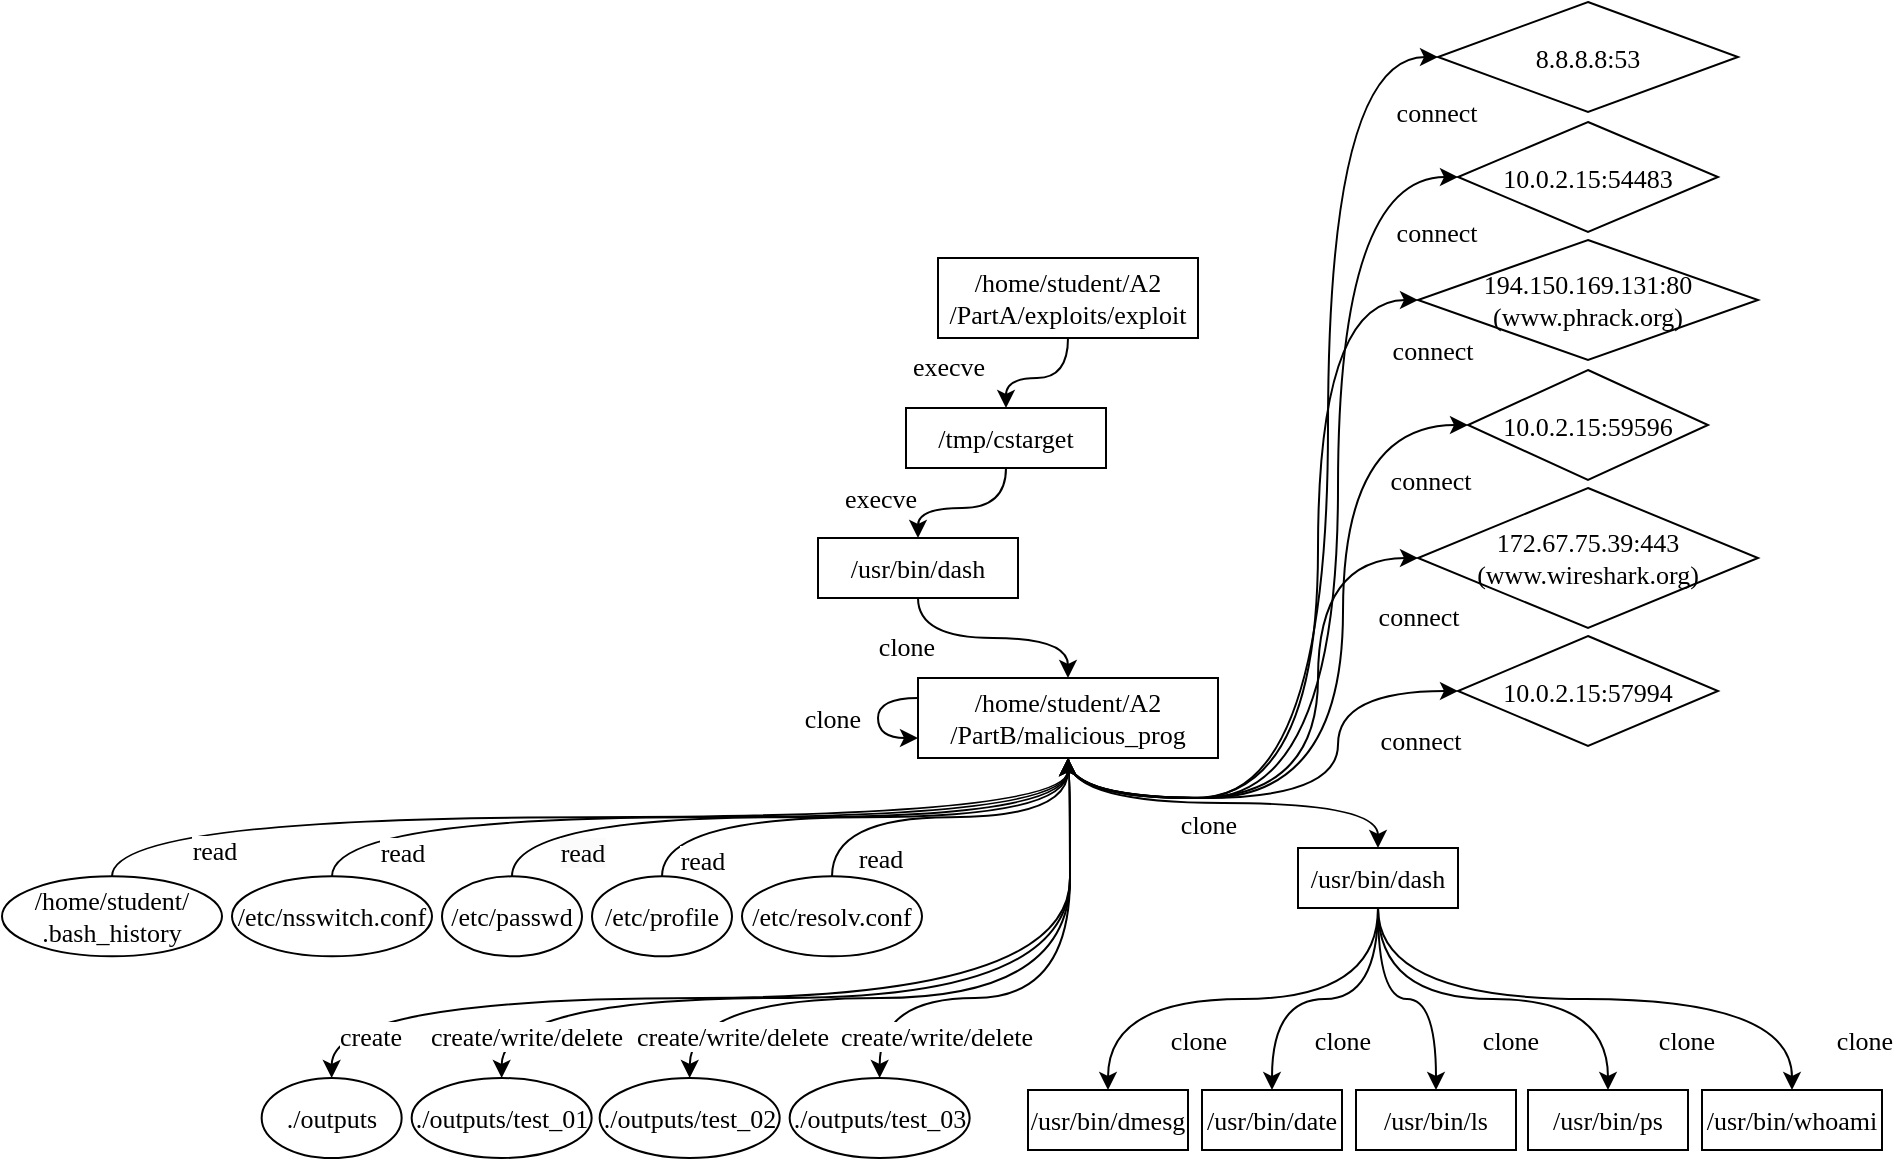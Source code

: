 <mxfile version="24.7.16">
  <diagram name="第 1 页" id="R42Pq4_11sQYMbeTWtZr">
    <mxGraphModel dx="1782" dy="485" grid="1" gridSize="10" guides="1" tooltips="1" connect="1" arrows="1" fold="1" page="1" pageScale="1" pageWidth="827" pageHeight="1169" math="0" shadow="0">
      <root>
        <mxCell id="0" />
        <mxCell id="1" parent="0" />
        <mxCell id="soX6ATtbK1rWT_qVsWqm-25" style="edgeStyle=orthogonalEdgeStyle;rounded=0;orthogonalLoop=1;jettySize=auto;html=1;exitX=0.5;exitY=1;exitDx=0;exitDy=0;entryX=0.5;entryY=0;entryDx=0;entryDy=0;curved=1;fontFamily=Times New Roman;fontSize=13;" edge="1" parent="1" source="soX6ATtbK1rWT_qVsWqm-1" target="soX6ATtbK1rWT_qVsWqm-22">
          <mxGeometry relative="1" as="geometry">
            <Array as="points">
              <mxPoint x="446" y="880" />
              <mxPoint x="351" y="880" />
            </Array>
          </mxGeometry>
        </mxCell>
        <mxCell id="soX6ATtbK1rWT_qVsWqm-38" value="&lt;span style=&quot;font-size: 13px;&quot;&gt;create/write/delete&lt;/span&gt;" style="edgeLabel;html=1;align=center;verticalAlign=middle;resizable=0;points=[];fontFamily=Times New Roman;fontSize=13;" vertex="1" connectable="0" parent="soX6ATtbK1rWT_qVsWqm-25">
          <mxGeometry x="0.617" y="3" relative="1" as="geometry">
            <mxPoint x="19" y="16" as="offset" />
          </mxGeometry>
        </mxCell>
        <mxCell id="soX6ATtbK1rWT_qVsWqm-30" style="edgeStyle=orthogonalEdgeStyle;rounded=0;orthogonalLoop=1;jettySize=auto;html=1;exitX=0.5;exitY=1;exitDx=0;exitDy=0;entryX=0.5;entryY=0;entryDx=0;entryDy=0;curved=1;fontFamily=Times New Roman;fontSize=13;" edge="1" parent="1" source="soX6ATtbK1rWT_qVsWqm-1" target="soX6ATtbK1rWT_qVsWqm-29">
          <mxGeometry relative="1" as="geometry" />
        </mxCell>
        <mxCell id="soX6ATtbK1rWT_qVsWqm-31" value="&lt;span style=&quot;font-size: 13px;&quot;&gt;clone&lt;/span&gt;" style="edgeLabel;html=1;align=center;verticalAlign=middle;resizable=0;points=[];fontFamily=Times New Roman;fontSize=13;" vertex="1" connectable="0" parent="soX6ATtbK1rWT_qVsWqm-30">
          <mxGeometry x="0.252" relative="1" as="geometry">
            <mxPoint x="-33" y="10" as="offset" />
          </mxGeometry>
        </mxCell>
        <mxCell id="soX6ATtbK1rWT_qVsWqm-48" style="edgeStyle=orthogonalEdgeStyle;rounded=0;orthogonalLoop=1;jettySize=auto;html=1;exitX=0.5;exitY=1;exitDx=0;exitDy=0;curved=1;fontFamily=Times New Roman;fontSize=13;startArrow=classic;startFill=1;endArrow=none;endFill=0;" edge="1" parent="1" source="soX6ATtbK1rWT_qVsWqm-1" target="soX6ATtbK1rWT_qVsWqm-47">
          <mxGeometry relative="1" as="geometry" />
        </mxCell>
        <mxCell id="soX6ATtbK1rWT_qVsWqm-50" value="read" style="edgeLabel;html=1;align=center;verticalAlign=middle;resizable=0;points=[];fontFamily=Times New Roman;fontSize=13;" vertex="1" connectable="0" parent="soX6ATtbK1rWT_qVsWqm-48">
          <mxGeometry x="0.546" y="9" relative="1" as="geometry">
            <mxPoint x="13" y="11" as="offset" />
          </mxGeometry>
        </mxCell>
        <mxCell id="soX6ATtbK1rWT_qVsWqm-52" style="edgeStyle=orthogonalEdgeStyle;rounded=0;orthogonalLoop=1;jettySize=auto;html=1;exitX=0.5;exitY=1;exitDx=0;exitDy=0;entryX=0.5;entryY=0;entryDx=0;entryDy=0;curved=1;fontFamily=Times New Roman;fontSize=13;startArrow=classic;startFill=1;endArrow=none;endFill=0;" edge="1" parent="1" source="soX6ATtbK1rWT_qVsWqm-1" target="soX6ATtbK1rWT_qVsWqm-51">
          <mxGeometry relative="1" as="geometry" />
        </mxCell>
        <mxCell id="soX6ATtbK1rWT_qVsWqm-57" value="read" style="edgeLabel;html=1;align=center;verticalAlign=middle;resizable=0;points=[];fontFamily=Times New Roman;fontSize=13;" vertex="1" connectable="0" parent="soX6ATtbK1rWT_qVsWqm-52">
          <mxGeometry x="0.894" y="22" relative="1" as="geometry">
            <mxPoint x="-2" y="5" as="offset" />
          </mxGeometry>
        </mxCell>
        <mxCell id="soX6ATtbK1rWT_qVsWqm-55" style="edgeStyle=orthogonalEdgeStyle;rounded=0;orthogonalLoop=1;jettySize=auto;html=1;exitX=0.5;exitY=1;exitDx=0;exitDy=0;curved=1;fontFamily=Times New Roman;fontSize=13;startArrow=classic;startFill=1;endArrow=none;endFill=0;" edge="1" parent="1" source="soX6ATtbK1rWT_qVsWqm-1" target="soX6ATtbK1rWT_qVsWqm-54">
          <mxGeometry relative="1" as="geometry" />
        </mxCell>
        <mxCell id="soX6ATtbK1rWT_qVsWqm-58" value="read" style="edgeLabel;html=1;align=center;verticalAlign=middle;resizable=0;points=[];fontFamily=Times New Roman;fontSize=13;" vertex="1" connectable="0" parent="soX6ATtbK1rWT_qVsWqm-55">
          <mxGeometry x="0.725" y="24" relative="1" as="geometry">
            <mxPoint x="7" y="-8" as="offset" />
          </mxGeometry>
        </mxCell>
        <mxCell id="soX6ATtbK1rWT_qVsWqm-66" style="edgeStyle=orthogonalEdgeStyle;rounded=0;orthogonalLoop=1;jettySize=auto;html=1;exitX=0.5;exitY=1;exitDx=0;exitDy=0;entryX=0.5;entryY=0;entryDx=0;entryDy=0;curved=1;fontFamily=Times New Roman;fontSize=13;startArrow=classic;startFill=1;endArrow=none;endFill=0;" edge="1" parent="1" source="soX6ATtbK1rWT_qVsWqm-1" target="soX6ATtbK1rWT_qVsWqm-65">
          <mxGeometry relative="1" as="geometry" />
        </mxCell>
        <mxCell id="soX6ATtbK1rWT_qVsWqm-75" value="&lt;span style=&quot;font-size: 13px; background-color: rgb(251, 251, 251);&quot;&gt;read&lt;/span&gt;" style="edgeLabel;html=1;align=center;verticalAlign=middle;resizable=0;points=[];fontSize=13;fontFamily=Times New Roman;" vertex="1" connectable="0" parent="soX6ATtbK1rWT_qVsWqm-66">
          <mxGeometry x="0.949" y="11" relative="1" as="geometry">
            <mxPoint x="24" y="-4" as="offset" />
          </mxGeometry>
        </mxCell>
        <mxCell id="soX6ATtbK1rWT_qVsWqm-76" style="edgeStyle=orthogonalEdgeStyle;rounded=0;orthogonalLoop=1;jettySize=auto;html=1;exitX=0.5;exitY=1;exitDx=0;exitDy=0;entryX=0.5;entryY=0;entryDx=0;entryDy=0;curved=1;fontSize=13;fontFamily=Times New Roman;startArrow=classic;startFill=1;endArrow=none;endFill=0;" edge="1" parent="1" source="soX6ATtbK1rWT_qVsWqm-1" target="soX6ATtbK1rWT_qVsWqm-74">
          <mxGeometry relative="1" as="geometry" />
        </mxCell>
        <mxCell id="soX6ATtbK1rWT_qVsWqm-77" value="&lt;font style=&quot;font-size: 13px;&quot;&gt;read&lt;/font&gt;" style="edgeLabel;html=1;align=center;verticalAlign=middle;resizable=0;points=[];fontSize=13;fontFamily=Times New Roman;" vertex="1" connectable="0" parent="soX6ATtbK1rWT_qVsWqm-76">
          <mxGeometry x="0.934" y="1" relative="1" as="geometry">
            <mxPoint x="34" y="2" as="offset" />
          </mxGeometry>
        </mxCell>
        <mxCell id="soX6ATtbK1rWT_qVsWqm-80" style="edgeStyle=orthogonalEdgeStyle;rounded=0;orthogonalLoop=1;jettySize=auto;html=1;exitX=0.5;exitY=1;exitDx=0;exitDy=0;curved=1;fontFamily=Times New Roman;fontSize=13;" edge="1" parent="1" source="soX6ATtbK1rWT_qVsWqm-1" target="soX6ATtbK1rWT_qVsWqm-21">
          <mxGeometry relative="1" as="geometry">
            <Array as="points">
              <mxPoint x="446" y="880" />
              <mxPoint x="256" y="880" />
            </Array>
          </mxGeometry>
        </mxCell>
        <mxCell id="soX6ATtbK1rWT_qVsWqm-108" value="&lt;span style=&quot;font-family: &amp;quot;Times New Roman&amp;quot;; font-size: 13px;&quot;&gt;create/write/delete&lt;/span&gt;" style="edgeLabel;html=1;align=center;verticalAlign=middle;resizable=0;points=[];" vertex="1" connectable="0" parent="soX6ATtbK1rWT_qVsWqm-80">
          <mxGeometry x="0.871" y="6" relative="1" as="geometry">
            <mxPoint x="15" y="1" as="offset" />
          </mxGeometry>
        </mxCell>
        <mxCell id="soX6ATtbK1rWT_qVsWqm-81" style="edgeStyle=orthogonalEdgeStyle;rounded=0;orthogonalLoop=1;jettySize=auto;html=1;exitX=0.5;exitY=1;exitDx=0;exitDy=0;entryX=0.5;entryY=0;entryDx=0;entryDy=0;curved=1;fontFamily=Times New Roman;fontSize=13;" edge="1" parent="1" source="soX6ATtbK1rWT_qVsWqm-1" target="soX6ATtbK1rWT_qVsWqm-2">
          <mxGeometry relative="1" as="geometry">
            <Array as="points">
              <mxPoint x="446" y="880" />
              <mxPoint x="162" y="880" />
            </Array>
          </mxGeometry>
        </mxCell>
        <mxCell id="soX6ATtbK1rWT_qVsWqm-107" value="&lt;span style=&quot;font-family: &amp;quot;Times New Roman&amp;quot;; font-size: 13px;&quot;&gt;create/write/delete&lt;/span&gt;" style="edgeLabel;html=1;align=center;verticalAlign=middle;resizable=0;points=[];" vertex="1" connectable="0" parent="soX6ATtbK1rWT_qVsWqm-81">
          <mxGeometry x="0.902" y="14" relative="1" as="geometry">
            <mxPoint x="-2" as="offset" />
          </mxGeometry>
        </mxCell>
        <mxCell id="soX6ATtbK1rWT_qVsWqm-82" style="edgeStyle=orthogonalEdgeStyle;rounded=0;orthogonalLoop=1;jettySize=auto;html=1;exitX=0.5;exitY=1;exitDx=0;exitDy=0;entryX=0.5;entryY=0;entryDx=0;entryDy=0;curved=1;fontFamily=Times New Roman;fontSize=13;" edge="1" parent="1" source="soX6ATtbK1rWT_qVsWqm-1" target="soX6ATtbK1rWT_qVsWqm-26">
          <mxGeometry relative="1" as="geometry">
            <Array as="points">
              <mxPoint x="446" y="880" />
              <mxPoint x="77" y="880" />
            </Array>
          </mxGeometry>
        </mxCell>
        <mxCell id="soX6ATtbK1rWT_qVsWqm-89" value="&lt;font style=&quot;font-size: 13px;&quot;&gt;create&lt;/font&gt;" style="edgeLabel;html=1;align=center;verticalAlign=middle;resizable=0;points=[];fontFamily=Times New Roman;fontSize=13;" vertex="1" connectable="0" parent="soX6ATtbK1rWT_qVsWqm-82">
          <mxGeometry x="0.92" y="19" relative="1" as="geometry">
            <mxPoint as="offset" />
          </mxGeometry>
        </mxCell>
        <mxCell id="soX6ATtbK1rWT_qVsWqm-90" style="edgeStyle=orthogonalEdgeStyle;rounded=0;orthogonalLoop=1;jettySize=auto;html=1;exitX=0.5;exitY=1;exitDx=0;exitDy=0;entryX=0;entryY=0.5;entryDx=0;entryDy=0;curved=1;" edge="1" parent="1" source="soX6ATtbK1rWT_qVsWqm-1" target="soX6ATtbK1rWT_qVsWqm-87">
          <mxGeometry relative="1" as="geometry" />
        </mxCell>
        <mxCell id="soX6ATtbK1rWT_qVsWqm-114" value="&lt;span style=&quot;font-family: &amp;quot;Times New Roman&amp;quot;; font-size: 13px;&quot;&gt;connect&lt;/span&gt;" style="edgeLabel;html=1;align=center;verticalAlign=middle;resizable=0;points=[];" vertex="1" connectable="0" parent="soX6ATtbK1rWT_qVsWqm-90">
          <mxGeometry x="0.808" y="-8" relative="1" as="geometry">
            <mxPoint x="30" y="21" as="offset" />
          </mxGeometry>
        </mxCell>
        <mxCell id="soX6ATtbK1rWT_qVsWqm-91" style="edgeStyle=orthogonalEdgeStyle;rounded=0;orthogonalLoop=1;jettySize=auto;html=1;exitX=0.5;exitY=1;exitDx=0;exitDy=0;entryX=0;entryY=0.5;entryDx=0;entryDy=0;curved=1;" edge="1" parent="1" source="soX6ATtbK1rWT_qVsWqm-1" target="soX6ATtbK1rWT_qVsWqm-88">
          <mxGeometry relative="1" as="geometry" />
        </mxCell>
        <mxCell id="soX6ATtbK1rWT_qVsWqm-113" value="&lt;span style=&quot;font-family: &amp;quot;Times New Roman&amp;quot;; font-size: 13px;&quot;&gt;connect&lt;/span&gt;" style="edgeLabel;html=1;align=center;verticalAlign=middle;resizable=0;points=[];" vertex="1" connectable="0" parent="soX6ATtbK1rWT_qVsWqm-91">
          <mxGeometry x="0.561" y="-12" relative="1" as="geometry">
            <mxPoint x="31" y="1" as="offset" />
          </mxGeometry>
        </mxCell>
        <mxCell id="soX6ATtbK1rWT_qVsWqm-95" style="edgeStyle=orthogonalEdgeStyle;rounded=0;orthogonalLoop=1;jettySize=auto;html=1;exitX=0.5;exitY=1;exitDx=0;exitDy=0;entryX=0;entryY=0.5;entryDx=0;entryDy=0;curved=1;" edge="1" parent="1" source="soX6ATtbK1rWT_qVsWqm-1" target="soX6ATtbK1rWT_qVsWqm-94">
          <mxGeometry relative="1" as="geometry" />
        </mxCell>
        <mxCell id="soX6ATtbK1rWT_qVsWqm-112" value="&lt;span style=&quot;font-family: &amp;quot;Times New Roman&amp;quot;; font-size: 13px;&quot;&gt;connect&lt;/span&gt;" style="edgeLabel;html=1;align=center;verticalAlign=middle;resizable=0;points=[];" vertex="1" connectable="0" parent="soX6ATtbK1rWT_qVsWqm-95">
          <mxGeometry x="0.663" y="-17" relative="1" as="geometry">
            <mxPoint x="40" as="offset" />
          </mxGeometry>
        </mxCell>
        <mxCell id="soX6ATtbK1rWT_qVsWqm-101" style="edgeStyle=orthogonalEdgeStyle;rounded=0;orthogonalLoop=1;jettySize=auto;html=1;exitX=0.5;exitY=1;exitDx=0;exitDy=0;entryX=0;entryY=0.5;entryDx=0;entryDy=0;curved=1;" edge="1" parent="1" source="soX6ATtbK1rWT_qVsWqm-1" target="soX6ATtbK1rWT_qVsWqm-100">
          <mxGeometry relative="1" as="geometry" />
        </mxCell>
        <mxCell id="soX6ATtbK1rWT_qVsWqm-115" value="&lt;span style=&quot;font-family: &amp;quot;Times New Roman&amp;quot;; font-size: 13px;&quot;&gt;connect&lt;/span&gt;" style="edgeLabel;html=1;align=center;verticalAlign=middle;resizable=0;points=[];" vertex="1" connectable="0" parent="soX6ATtbK1rWT_qVsWqm-101">
          <mxGeometry x="0.684" y="-5" relative="1" as="geometry">
            <mxPoint x="23" y="19" as="offset" />
          </mxGeometry>
        </mxCell>
        <mxCell id="soX6ATtbK1rWT_qVsWqm-105" style="edgeStyle=orthogonalEdgeStyle;rounded=0;orthogonalLoop=1;jettySize=auto;html=1;exitX=0.5;exitY=1;exitDx=0;exitDy=0;entryX=0;entryY=0.5;entryDx=0;entryDy=0;curved=1;" edge="1" parent="1" source="soX6ATtbK1rWT_qVsWqm-1" target="soX6ATtbK1rWT_qVsWqm-103">
          <mxGeometry relative="1" as="geometry" />
        </mxCell>
        <mxCell id="soX6ATtbK1rWT_qVsWqm-111" value="&lt;span style=&quot;font-family: &amp;quot;Times New Roman&amp;quot;; font-size: 13px;&quot;&gt;connect&lt;/span&gt;" style="edgeLabel;html=1;align=center;verticalAlign=middle;resizable=0;points=[];" vertex="1" connectable="0" parent="soX6ATtbK1rWT_qVsWqm-105">
          <mxGeometry x="0.678" y="-20" relative="1" as="geometry">
            <mxPoint x="29" y="3" as="offset" />
          </mxGeometry>
        </mxCell>
        <mxCell id="soX6ATtbK1rWT_qVsWqm-106" style="edgeStyle=orthogonalEdgeStyle;rounded=0;orthogonalLoop=1;jettySize=auto;html=1;exitX=0.5;exitY=1;exitDx=0;exitDy=0;entryX=0;entryY=0.5;entryDx=0;entryDy=0;curved=1;" edge="1" parent="1" source="soX6ATtbK1rWT_qVsWqm-1" target="soX6ATtbK1rWT_qVsWqm-104">
          <mxGeometry relative="1" as="geometry" />
        </mxCell>
        <mxCell id="soX6ATtbK1rWT_qVsWqm-110" value="&lt;font style=&quot;font-size: 13px;&quot; face=&quot;Times New Roman&quot;&gt;connect&lt;/font&gt;" style="edgeLabel;html=1;align=center;verticalAlign=middle;resizable=0;points=[];" vertex="1" connectable="0" parent="soX6ATtbK1rWT_qVsWqm-106">
          <mxGeometry x="0.238" y="-4" relative="1" as="geometry">
            <mxPoint x="50" y="-137" as="offset" />
          </mxGeometry>
        </mxCell>
        <mxCell id="soX6ATtbK1rWT_qVsWqm-1" value="&lt;font style=&quot;font-size: 13px;&quot;&gt;/home/student/A2&lt;br style=&quot;font-size: 13px;&quot;&gt;&lt;span style=&quot;background-color: initial; font-size: 13px;&quot;&gt;/PartB/&lt;/span&gt;malicious_prog&lt;/font&gt;" style="rounded=0;whiteSpace=wrap;html=1;fontFamily=Times New Roman;fontSize=13;" vertex="1" parent="1">
          <mxGeometry x="370" y="720" width="150" height="40" as="geometry" />
        </mxCell>
        <mxCell id="soX6ATtbK1rWT_qVsWqm-2" value="&lt;font style=&quot;font-size: 13px;&quot;&gt;./outputs&lt;/font&gt;&lt;span style=&quot;background-color: initial; font-size: 13px;&quot;&gt;/test_01&lt;/span&gt;" style="ellipse;whiteSpace=wrap;html=1;fontFamily=Times New Roman;fontSize=13;" vertex="1" parent="1">
          <mxGeometry x="116.83" y="920" width="90" height="40" as="geometry" />
        </mxCell>
        <mxCell id="soX6ATtbK1rWT_qVsWqm-7" style="rounded=0;orthogonalLoop=1;jettySize=auto;html=1;exitX=0.5;exitY=1;exitDx=0;exitDy=0;entryX=0.5;entryY=0;entryDx=0;entryDy=0;edgeStyle=orthogonalEdgeStyle;curved=1;fontFamily=Times New Roman;fontSize=13;" edge="1" parent="1" source="soX6ATtbK1rWT_qVsWqm-4" target="soX6ATtbK1rWT_qVsWqm-5">
          <mxGeometry relative="1" as="geometry" />
        </mxCell>
        <mxCell id="soX6ATtbK1rWT_qVsWqm-8" value="&lt;font style=&quot;font-size: 13px;&quot;&gt;execve&lt;/font&gt;" style="edgeLabel;html=1;align=center;verticalAlign=middle;resizable=0;points=[];fontFamily=Times New Roman;fontSize=13;" vertex="1" connectable="0" parent="soX6ATtbK1rWT_qVsWqm-7">
          <mxGeometry x="-0.169" relative="1" as="geometry">
            <mxPoint x="-53" y="-6" as="offset" />
          </mxGeometry>
        </mxCell>
        <mxCell id="soX6ATtbK1rWT_qVsWqm-4" value="&lt;font style=&quot;font-size: 13px;&quot;&gt;/home/student/A2&lt;/font&gt;&lt;div style=&quot;font-size: 13px;&quot;&gt;&lt;font style=&quot;font-size: 13px;&quot;&gt;/PartA/exploits/exploit&lt;/font&gt;&lt;/div&gt;" style="rounded=0;whiteSpace=wrap;html=1;fontFamily=Times New Roman;fontSize=13;" vertex="1" parent="1">
          <mxGeometry x="380" y="510" width="130" height="40" as="geometry" />
        </mxCell>
        <mxCell id="soX6ATtbK1rWT_qVsWqm-5" value="&lt;font style=&quot;font-size: 13px;&quot;&gt;/tmp/cstarget&lt;/font&gt;" style="rounded=0;whiteSpace=wrap;html=1;fontFamily=Times New Roman;fontSize=13;" vertex="1" parent="1">
          <mxGeometry x="364" y="585" width="100" height="30" as="geometry" />
        </mxCell>
        <mxCell id="soX6ATtbK1rWT_qVsWqm-18" style="edgeStyle=orthogonalEdgeStyle;rounded=0;orthogonalLoop=1;jettySize=auto;html=1;exitX=0.5;exitY=1;exitDx=0;exitDy=0;entryX=0.5;entryY=0;entryDx=0;entryDy=0;curved=1;fontFamily=Times New Roman;fontSize=13;" edge="1" parent="1" source="soX6ATtbK1rWT_qVsWqm-5" target="soX6ATtbK1rWT_qVsWqm-15">
          <mxGeometry relative="1" as="geometry" />
        </mxCell>
        <mxCell id="soX6ATtbK1rWT_qVsWqm-84" value="&lt;font style=&quot;font-size: 13px;&quot;&gt;execve&lt;/font&gt;" style="edgeLabel;html=1;align=center;verticalAlign=middle;resizable=0;points=[];fontFamily=Times New Roman;fontSize=13;" vertex="1" connectable="0" parent="soX6ATtbK1rWT_qVsWqm-18">
          <mxGeometry x="-0.063" y="-2" relative="1" as="geometry">
            <mxPoint x="-46" y="-3" as="offset" />
          </mxGeometry>
        </mxCell>
        <mxCell id="soX6ATtbK1rWT_qVsWqm-16" style="edgeStyle=orthogonalEdgeStyle;rounded=0;orthogonalLoop=1;jettySize=auto;html=1;exitX=0.5;exitY=1;exitDx=0;exitDy=0;entryX=0.5;entryY=0;entryDx=0;entryDy=0;curved=1;fontFamily=Times New Roman;fontSize=13;" edge="1" parent="1" source="soX6ATtbK1rWT_qVsWqm-15" target="soX6ATtbK1rWT_qVsWqm-1">
          <mxGeometry relative="1" as="geometry" />
        </mxCell>
        <mxCell id="soX6ATtbK1rWT_qVsWqm-17" value="&lt;font style=&quot;font-size: 13px;&quot;&gt;clone&lt;/font&gt;" style="edgeLabel;html=1;align=center;verticalAlign=middle;resizable=0;points=[];fontFamily=Times New Roman;fontSize=13;" vertex="1" connectable="0" parent="soX6ATtbK1rWT_qVsWqm-16">
          <mxGeometry x="-0.253" y="-1" relative="1" as="geometry">
            <mxPoint x="-29" y="3" as="offset" />
          </mxGeometry>
        </mxCell>
        <mxCell id="soX6ATtbK1rWT_qVsWqm-15" value="/usr/bin/dash" style="rounded=0;whiteSpace=wrap;html=1;fontFamily=Times New Roman;fontSize=13;" vertex="1" parent="1">
          <mxGeometry x="320" y="650" width="100" height="30" as="geometry" />
        </mxCell>
        <mxCell id="soX6ATtbK1rWT_qVsWqm-21" value="&lt;font style=&quot;font-size: 13px;&quot;&gt;./outputs/test_02&lt;/font&gt;" style="ellipse;whiteSpace=wrap;html=1;fontFamily=Times New Roman;fontSize=13;" vertex="1" parent="1">
          <mxGeometry x="210.83" y="920" width="90" height="40" as="geometry" />
        </mxCell>
        <mxCell id="soX6ATtbK1rWT_qVsWqm-22" value="&lt;font style=&quot;font-size: 13px;&quot;&gt;./outputs/test_03&lt;/font&gt;" style="ellipse;whiteSpace=wrap;html=1;fontFamily=Times New Roman;fontSize=13;" vertex="1" parent="1">
          <mxGeometry x="305.83" y="920" width="90" height="40" as="geometry" />
        </mxCell>
        <mxCell id="soX6ATtbK1rWT_qVsWqm-26" value="&lt;font style=&quot;font-size: 13px;&quot;&gt;./outputs&lt;/font&gt;" style="ellipse;whiteSpace=wrap;html=1;fontFamily=Times New Roman;fontSize=13;" vertex="1" parent="1">
          <mxGeometry x="41.83" y="920" width="70" height="40" as="geometry" />
        </mxCell>
        <mxCell id="soX6ATtbK1rWT_qVsWqm-40" style="edgeStyle=orthogonalEdgeStyle;rounded=0;orthogonalLoop=1;jettySize=auto;html=1;exitX=0.5;exitY=1;exitDx=0;exitDy=0;entryX=0.5;entryY=0;entryDx=0;entryDy=0;curved=1;fontFamily=Times New Roman;fontSize=13;" edge="1" parent="1" source="soX6ATtbK1rWT_qVsWqm-29" target="soX6ATtbK1rWT_qVsWqm-39">
          <mxGeometry relative="1" as="geometry" />
        </mxCell>
        <mxCell id="soX6ATtbK1rWT_qVsWqm-41" value="&lt;font style=&quot;font-size: 13px;&quot;&gt;clone&lt;/font&gt;" style="edgeLabel;html=1;align=center;verticalAlign=middle;resizable=0;points=[];fontFamily=Times New Roman;fontSize=13;" vertex="1" connectable="0" parent="soX6ATtbK1rWT_qVsWqm-40">
          <mxGeometry x="0.29" relative="1" as="geometry">
            <mxPoint x="10" y="20" as="offset" />
          </mxGeometry>
        </mxCell>
        <mxCell id="soX6ATtbK1rWT_qVsWqm-44" style="edgeStyle=orthogonalEdgeStyle;rounded=0;orthogonalLoop=1;jettySize=auto;html=1;exitX=0.5;exitY=1;exitDx=0;exitDy=0;entryX=0.5;entryY=0;entryDx=0;entryDy=0;curved=1;fontFamily=Times New Roman;fontSize=13;" edge="1" parent="1" source="soX6ATtbK1rWT_qVsWqm-29" target="soX6ATtbK1rWT_qVsWqm-43">
          <mxGeometry relative="1" as="geometry" />
        </mxCell>
        <mxCell id="soX6ATtbK1rWT_qVsWqm-59" value="clone" style="edgeLabel;html=1;align=center;verticalAlign=middle;resizable=0;points=[];fontFamily=Times New Roman;fontSize=13;" vertex="1" connectable="0" parent="soX6ATtbK1rWT_qVsWqm-44">
          <mxGeometry x="-0.147" y="-2" relative="1" as="geometry">
            <mxPoint x="-2" y="22" as="offset" />
          </mxGeometry>
        </mxCell>
        <mxCell id="soX6ATtbK1rWT_qVsWqm-60" style="edgeStyle=orthogonalEdgeStyle;rounded=0;orthogonalLoop=1;jettySize=auto;html=1;exitX=0.5;exitY=1;exitDx=0;exitDy=0;entryX=0.5;entryY=0;entryDx=0;entryDy=0;curved=1;fontFamily=Times New Roman;fontSize=13;" edge="1" parent="1" source="soX6ATtbK1rWT_qVsWqm-29" target="soX6ATtbK1rWT_qVsWqm-45">
          <mxGeometry relative="1" as="geometry" />
        </mxCell>
        <mxCell id="soX6ATtbK1rWT_qVsWqm-61" value="clone" style="edgeLabel;html=1;align=center;verticalAlign=middle;resizable=0;points=[];fontFamily=Times New Roman;fontSize=13;" vertex="1" connectable="0" parent="soX6ATtbK1rWT_qVsWqm-60">
          <mxGeometry x="0.225" y="1" relative="1" as="geometry">
            <mxPoint x="38" y="21" as="offset" />
          </mxGeometry>
        </mxCell>
        <mxCell id="soX6ATtbK1rWT_qVsWqm-63" style="edgeStyle=orthogonalEdgeStyle;rounded=0;orthogonalLoop=1;jettySize=auto;html=1;exitX=0.5;exitY=1;exitDx=0;exitDy=0;entryX=0.5;entryY=0;entryDx=0;entryDy=0;curved=1;fontFamily=Times New Roman;fontSize=13;" edge="1" parent="1" source="soX6ATtbK1rWT_qVsWqm-29" target="soX6ATtbK1rWT_qVsWqm-62">
          <mxGeometry relative="1" as="geometry" />
        </mxCell>
        <mxCell id="soX6ATtbK1rWT_qVsWqm-68" value="clone" style="edgeLabel;html=1;align=center;verticalAlign=middle;resizable=0;points=[];fontFamily=Times New Roman;fontSize=13;" vertex="1" connectable="0" parent="soX6ATtbK1rWT_qVsWqm-63">
          <mxGeometry x="0.21" y="3" relative="1" as="geometry">
            <mxPoint x="75" y="23" as="offset" />
          </mxGeometry>
        </mxCell>
        <mxCell id="soX6ATtbK1rWT_qVsWqm-69" style="edgeStyle=orthogonalEdgeStyle;rounded=0;orthogonalLoop=1;jettySize=auto;html=1;exitX=0.5;exitY=1;exitDx=0;exitDy=0;entryX=0.5;entryY=0;entryDx=0;entryDy=0;curved=1;fontFamily=Times New Roman;fontSize=13;" edge="1" parent="1" source="soX6ATtbK1rWT_qVsWqm-29" target="soX6ATtbK1rWT_qVsWqm-64">
          <mxGeometry relative="1" as="geometry" />
        </mxCell>
        <mxCell id="soX6ATtbK1rWT_qVsWqm-70" value="clone" style="edgeLabel;html=1;align=center;verticalAlign=middle;resizable=0;points=[];fontFamily=Times New Roman;fontSize=13;" vertex="1" connectable="0" parent="soX6ATtbK1rWT_qVsWqm-69">
          <mxGeometry x="0.391" y="1" relative="1" as="geometry">
            <mxPoint x="81" y="21" as="offset" />
          </mxGeometry>
        </mxCell>
        <mxCell id="soX6ATtbK1rWT_qVsWqm-29" value="&lt;font style=&quot;font-size: 13px;&quot;&gt;/usr/bin/dash&lt;/font&gt;" style="rounded=0;whiteSpace=wrap;html=1;fontFamily=Times New Roman;fontSize=13;" vertex="1" parent="1">
          <mxGeometry x="560" y="805" width="80" height="30" as="geometry" />
        </mxCell>
        <mxCell id="soX6ATtbK1rWT_qVsWqm-39" value="&lt;font style=&quot;font-size: 13px;&quot;&gt;/usr/bin/dmesg&lt;/font&gt;" style="rounded=0;whiteSpace=wrap;html=1;fontFamily=Times New Roman;fontSize=13;" vertex="1" parent="1">
          <mxGeometry x="425" y="926" width="80" height="30" as="geometry" />
        </mxCell>
        <mxCell id="soX6ATtbK1rWT_qVsWqm-43" value="&lt;font style=&quot;font-size: 13px;&quot;&gt;/usr/bin/date&lt;/font&gt;" style="rounded=0;whiteSpace=wrap;html=1;fontFamily=Times New Roman;fontSize=13;" vertex="1" parent="1">
          <mxGeometry x="512" y="926" width="70" height="30" as="geometry" />
        </mxCell>
        <mxCell id="soX6ATtbK1rWT_qVsWqm-45" value="&lt;font style=&quot;font-size: 13px;&quot;&gt;/usr/bin/ls&lt;/font&gt;" style="rounded=0;whiteSpace=wrap;html=1;fontFamily=Times New Roman;fontSize=13;" vertex="1" parent="1">
          <mxGeometry x="589" y="926" width="80" height="30" as="geometry" />
        </mxCell>
        <mxCell id="soX6ATtbK1rWT_qVsWqm-47" value="&lt;p class=&quot;MsoNormal&quot; style=&quot;font-size: 13px;&quot;&gt;&lt;span style=&quot;font-size: 13px;&quot;&gt;/etc/resolv.conf&lt;/span&gt;&lt;/p&gt;" style="ellipse;whiteSpace=wrap;html=1;fontFamily=Times New Roman;fontSize=13;" vertex="1" parent="1">
          <mxGeometry x="282" y="819.18" width="90" height="40" as="geometry" />
        </mxCell>
        <mxCell id="soX6ATtbK1rWT_qVsWqm-51" value="&lt;p class=&quot;MsoNormal&quot; style=&quot;font-size: 13px;&quot;&gt;&lt;span style=&quot;font-size: 13px;&quot;&gt;&lt;font style=&quot;font-size: 13px;&quot;&gt;/etc/profile&lt;/font&gt;&lt;/span&gt;&lt;/p&gt;" style="ellipse;whiteSpace=wrap;html=1;fontFamily=Times New Roman;fontSize=13;" vertex="1" parent="1">
          <mxGeometry x="207" y="819.18" width="70" height="40" as="geometry" />
        </mxCell>
        <mxCell id="soX6ATtbK1rWT_qVsWqm-54" value="&lt;p class=&quot;MsoNormal&quot; style=&quot;font-size: 13px;&quot;&gt;&lt;font style=&quot;font-size: 13px;&quot;&gt;&lt;span style=&quot;text-align: left; font-size: 13px;&quot;&gt;/home/student/&lt;br style=&quot;font-size: 13px;&quot;&gt;&lt;/span&gt;&lt;/font&gt;&lt;span style=&quot;background-color: initial; text-align: left; font-size: 13px;&quot;&gt;.bash_history&lt;/span&gt;&lt;/p&gt;" style="ellipse;whiteSpace=wrap;html=1;fontFamily=Times New Roman;fontSize=13;" vertex="1" parent="1">
          <mxGeometry x="-88" y="819.18" width="110" height="40" as="geometry" />
        </mxCell>
        <mxCell id="soX6ATtbK1rWT_qVsWqm-62" value="&lt;font style=&quot;font-size: 13px;&quot;&gt;/usr/bin/ps&lt;/font&gt;" style="rounded=0;whiteSpace=wrap;html=1;fontFamily=Times New Roman;fontSize=13;" vertex="1" parent="1">
          <mxGeometry x="675" y="926" width="80" height="30" as="geometry" />
        </mxCell>
        <mxCell id="soX6ATtbK1rWT_qVsWqm-64" value="&lt;font style=&quot;font-size: 13px;&quot;&gt;/usr/bin/whoami&lt;/font&gt;" style="rounded=0;whiteSpace=wrap;html=1;fontFamily=Times New Roman;fontSize=13;" vertex="1" parent="1">
          <mxGeometry x="762" y="926" width="90" height="30" as="geometry" />
        </mxCell>
        <mxCell id="soX6ATtbK1rWT_qVsWqm-65" value="&lt;p class=&quot;MsoNormal&quot; style=&quot;font-size: 13px;&quot;&gt;&lt;span style=&quot;font-size: 13px;&quot;&gt;&lt;font style=&quot;font-size: 13px;&quot;&gt;/etc/passwd&lt;/font&gt;&lt;/span&gt;&lt;/p&gt;" style="ellipse;whiteSpace=wrap;html=1;fontFamily=Times New Roman;fontSize=13;" vertex="1" parent="1">
          <mxGeometry x="132" y="819.18" width="70" height="40" as="geometry" />
        </mxCell>
        <mxCell id="soX6ATtbK1rWT_qVsWqm-74" value="&lt;p class=&quot;MsoNormal&quot; style=&quot;font-size: 13px;&quot;&gt;&lt;span style=&quot;text-align: left; font-size: 13px;&quot;&gt;&lt;font style=&quot;font-size: 13px;&quot;&gt;/etc/nsswitch.conf&lt;/font&gt;&lt;/span&gt;&lt;br style=&quot;font-size: 13px;&quot;&gt;&lt;/p&gt;" style="ellipse;whiteSpace=wrap;html=1;fontFamily=Times New Roman;fontSize=13;" vertex="1" parent="1">
          <mxGeometry x="27" y="819.18" width="100" height="40" as="geometry" />
        </mxCell>
        <mxCell id="soX6ATtbK1rWT_qVsWqm-87" value="172.67.75.39:443&lt;br&gt;&lt;div style=&quot;font-size: 13px;&quot;&gt;&lt;font style=&quot;font-size: 13px;&quot;&gt;(www.wireshark.org)&lt;/font&gt;&lt;/div&gt;" style="rhombus;whiteSpace=wrap;html=1;fontFamily=Times New Roman;fontSize=13;" vertex="1" parent="1">
          <mxGeometry x="620" y="625" width="170" height="70" as="geometry" />
        </mxCell>
        <mxCell id="soX6ATtbK1rWT_qVsWqm-88" value="10.0.2.15:59596" style="rhombus;whiteSpace=wrap;html=1;fontFamily=Times New Roman;fontSize=13;" vertex="1" parent="1">
          <mxGeometry x="645" y="566" width="120" height="55" as="geometry" />
        </mxCell>
        <mxCell id="soX6ATtbK1rWT_qVsWqm-94" value="&lt;div style=&quot;&quot;&gt;&lt;font style=&quot;&quot;&gt;194.150.169.131:80&lt;br&gt;&lt;/font&gt;&lt;/div&gt;&lt;div style=&quot;font-size: 13px;&quot;&gt;&lt;font style=&quot;font-size: 13px;&quot;&gt;(www.phrack.org)&lt;/font&gt;&lt;/div&gt;" style="rhombus;whiteSpace=wrap;html=1;fontFamily=Times New Roman;fontSize=13;" vertex="1" parent="1">
          <mxGeometry x="620" y="501" width="170" height="60" as="geometry" />
        </mxCell>
        <mxCell id="soX6ATtbK1rWT_qVsWqm-96" style="edgeStyle=orthogonalEdgeStyle;rounded=0;orthogonalLoop=1;jettySize=auto;html=1;exitX=0;exitY=0.25;exitDx=0;exitDy=0;curved=1;entryX=0;entryY=0.75;entryDx=0;entryDy=0;" edge="1" parent="1" source="soX6ATtbK1rWT_qVsWqm-1" target="soX6ATtbK1rWT_qVsWqm-1">
          <mxGeometry relative="1" as="geometry">
            <mxPoint x="370" y="760" as="targetPoint" />
            <Array as="points">
              <mxPoint x="350" y="730" />
              <mxPoint x="350" y="750" />
            </Array>
          </mxGeometry>
        </mxCell>
        <mxCell id="soX6ATtbK1rWT_qVsWqm-99" value="&lt;font style=&quot;font-size: 13px;&quot; face=&quot;Times New Roman&quot;&gt;clone&lt;/font&gt;" style="edgeLabel;html=1;align=center;verticalAlign=middle;resizable=0;points=[];" vertex="1" connectable="0" parent="soX6ATtbK1rWT_qVsWqm-96">
          <mxGeometry x="-0.032" relative="1" as="geometry">
            <mxPoint x="-23" y="1" as="offset" />
          </mxGeometry>
        </mxCell>
        <mxCell id="soX6ATtbK1rWT_qVsWqm-100" value="10.0.2.15:57994" style="rhombus;whiteSpace=wrap;html=1;fontFamily=Times New Roman;fontSize=13;" vertex="1" parent="1">
          <mxGeometry x="640" y="699" width="130" height="55" as="geometry" />
        </mxCell>
        <mxCell id="soX6ATtbK1rWT_qVsWqm-103" value="10.0.2.15:54483" style="rhombus;whiteSpace=wrap;html=1;fontFamily=Times New Roman;fontSize=13;" vertex="1" parent="1">
          <mxGeometry x="640" y="442" width="130" height="55" as="geometry" />
        </mxCell>
        <mxCell id="soX6ATtbK1rWT_qVsWqm-104" value="8.8.8.8:53" style="rhombus;whiteSpace=wrap;html=1;fontFamily=Times New Roman;fontSize=13;" vertex="1" parent="1">
          <mxGeometry x="630" y="382" width="150" height="55" as="geometry" />
        </mxCell>
      </root>
    </mxGraphModel>
  </diagram>
</mxfile>
